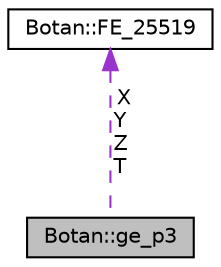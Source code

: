 digraph "Botan::ge_p3"
{
  edge [fontname="Helvetica",fontsize="10",labelfontname="Helvetica",labelfontsize="10"];
  node [fontname="Helvetica",fontsize="10",shape=record];
  Node1 [label="Botan::ge_p3",height=0.2,width=0.4,color="black", fillcolor="grey75", style="filled", fontcolor="black"];
  Node2 -> Node1 [dir="back",color="darkorchid3",fontsize="10",style="dashed",label=" X\nY\nZ\nT" ,fontname="Helvetica"];
  Node2 [label="Botan::FE_25519",height=0.2,width=0.4,color="black", fillcolor="white", style="filled",URL="$class_botan_1_1_f_e__25519.html"];
}
